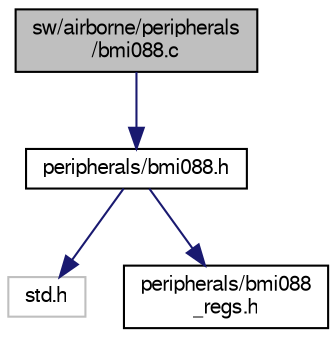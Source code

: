 digraph "sw/airborne/peripherals/bmi088.c"
{
  edge [fontname="FreeSans",fontsize="10",labelfontname="FreeSans",labelfontsize="10"];
  node [fontname="FreeSans",fontsize="10",shape=record];
  Node1 [label="sw/airborne/peripherals\l/bmi088.c",height=0.2,width=0.4,color="black", fillcolor="grey75", style="filled", fontcolor="black"];
  Node1 -> Node2 [color="midnightblue",fontsize="10",style="solid",fontname="FreeSans"];
  Node2 [label="peripherals/bmi088.h",height=0.2,width=0.4,color="black", fillcolor="white", style="filled",URL="$bmi088_8h.html",tooltip="BMI088 driver common interface (I2C and SPI). "];
  Node2 -> Node3 [color="midnightblue",fontsize="10",style="solid",fontname="FreeSans"];
  Node3 [label="std.h",height=0.2,width=0.4,color="grey75", fillcolor="white", style="filled"];
  Node2 -> Node4 [color="midnightblue",fontsize="10",style="solid",fontname="FreeSans"];
  Node4 [label="peripherals/bmi088\l_regs.h",height=0.2,width=0.4,color="black", fillcolor="white", style="filled",URL="$bmi088__regs_8h.html",tooltip="Register and address definitions for BMI088. "];
}
